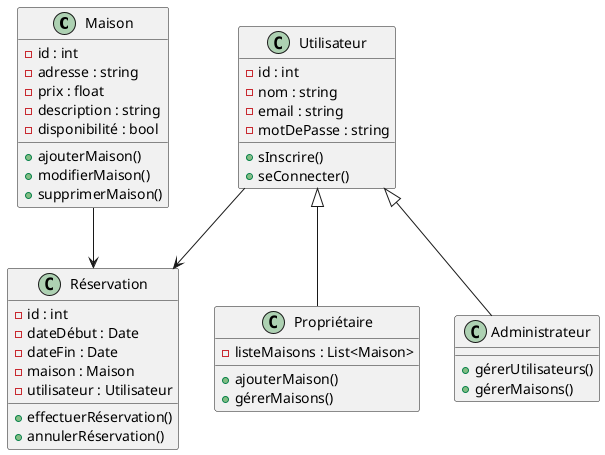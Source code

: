 @startuml
class Maison {
  -id : int
  -adresse : string
  -prix : float
  -description : string
  -disponibilité : bool
  +ajouterMaison()
  +modifierMaison()
  +supprimerMaison()
}

class Utilisateur {
  -id : int
  -nom : string
  -email : string
  -motDePasse : string
  +sInscrire()
  +seConnecter()
}

class Propriétaire {
  -listeMaisons : List<Maison>
  +ajouterMaison()
  +gérerMaisons()
}

class Réservation {
  -id : int
  -dateDébut : Date
  -dateFin : Date
  -maison : Maison
  -utilisateur : Utilisateur
  +effectuerRéservation()
  +annulerRéservation()
}

class Administrateur {
  +gérerUtilisateurs()
  +gérerMaisons()
}

Utilisateur <|-- Propriétaire
Utilisateur <|-- Administrateur
Maison --> Réservation
Utilisateur --> Réservation
@enduml

